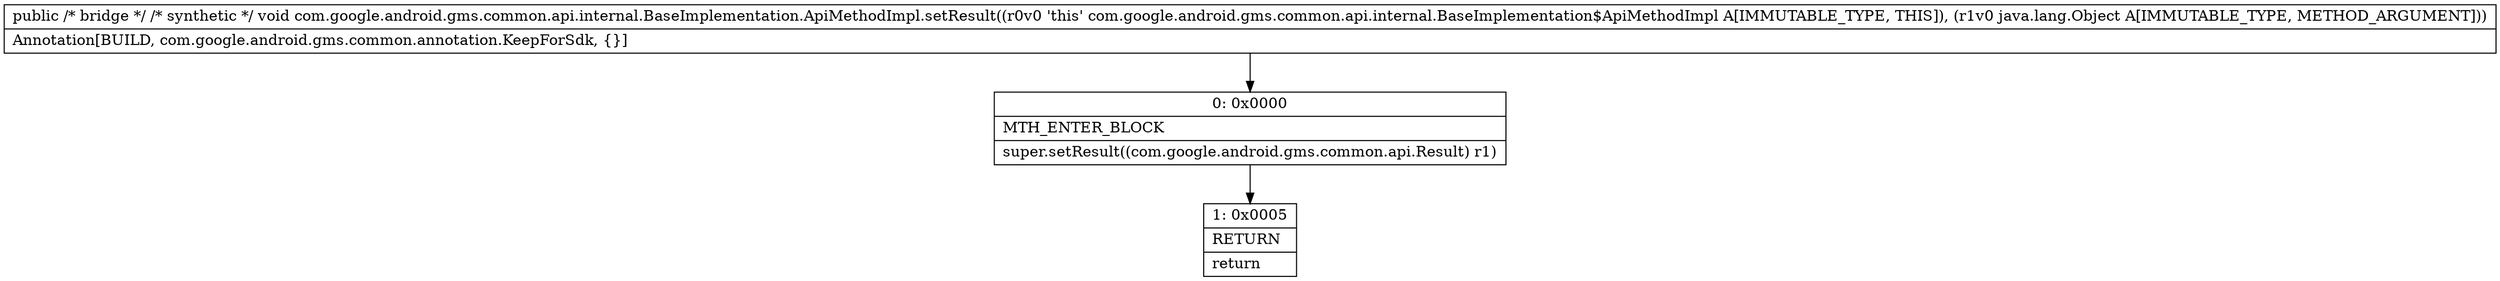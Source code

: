 digraph "CFG forcom.google.android.gms.common.api.internal.BaseImplementation.ApiMethodImpl.setResult(Ljava\/lang\/Object;)V" {
Node_0 [shape=record,label="{0\:\ 0x0000|MTH_ENTER_BLOCK\l|super.setResult((com.google.android.gms.common.api.Result) r1)\l}"];
Node_1 [shape=record,label="{1\:\ 0x0005|RETURN\l|return\l}"];
MethodNode[shape=record,label="{public \/* bridge *\/ \/* synthetic *\/ void com.google.android.gms.common.api.internal.BaseImplementation.ApiMethodImpl.setResult((r0v0 'this' com.google.android.gms.common.api.internal.BaseImplementation$ApiMethodImpl A[IMMUTABLE_TYPE, THIS]), (r1v0 java.lang.Object A[IMMUTABLE_TYPE, METHOD_ARGUMENT]))  | Annotation[BUILD, com.google.android.gms.common.annotation.KeepForSdk, \{\}]\l}"];
MethodNode -> Node_0;
Node_0 -> Node_1;
}

